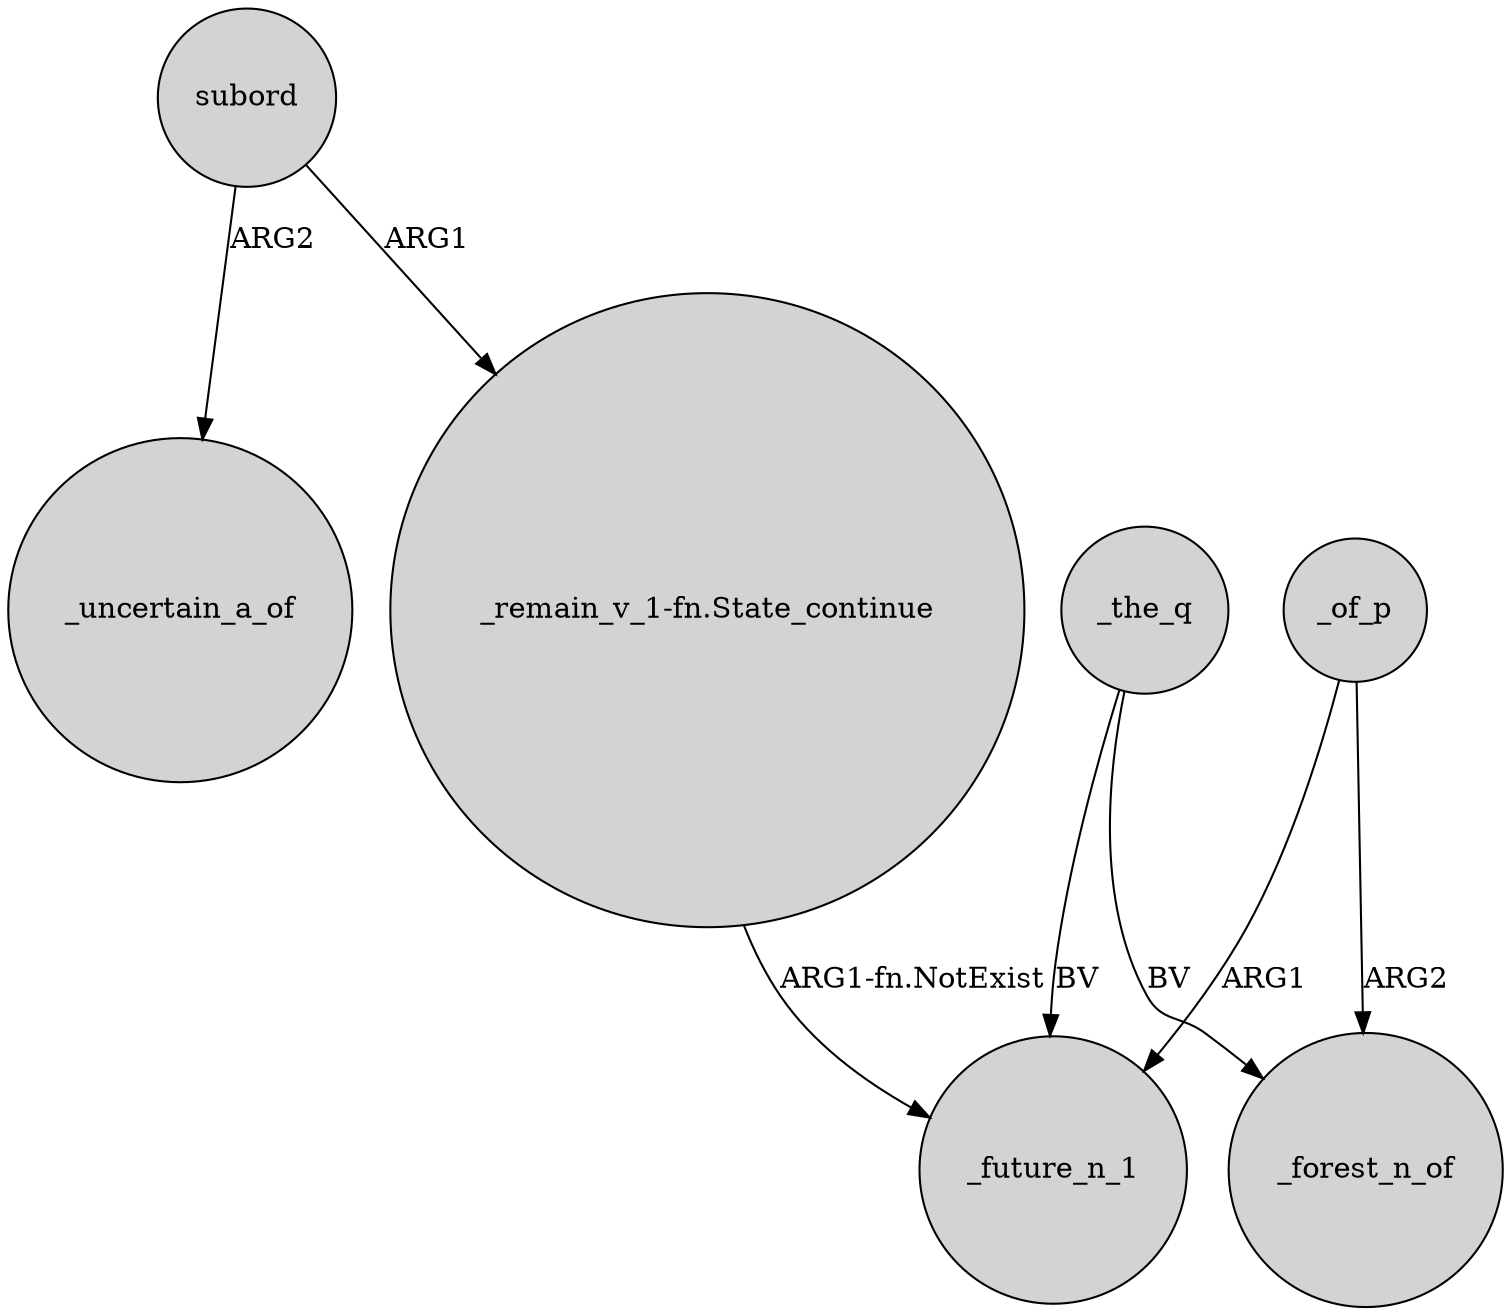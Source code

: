 digraph {
	node [shape=circle style=filled]
	subord -> _uncertain_a_of [label=ARG2]
	"_remain_v_1-fn.State_continue" -> _future_n_1 [label="ARG1-fn.NotExist"]
	subord -> "_remain_v_1-fn.State_continue" [label=ARG1]
	_of_p -> _forest_n_of [label=ARG2]
	_of_p -> _future_n_1 [label=ARG1]
	_the_q -> _future_n_1 [label=BV]
	_the_q -> _forest_n_of [label=BV]
}
